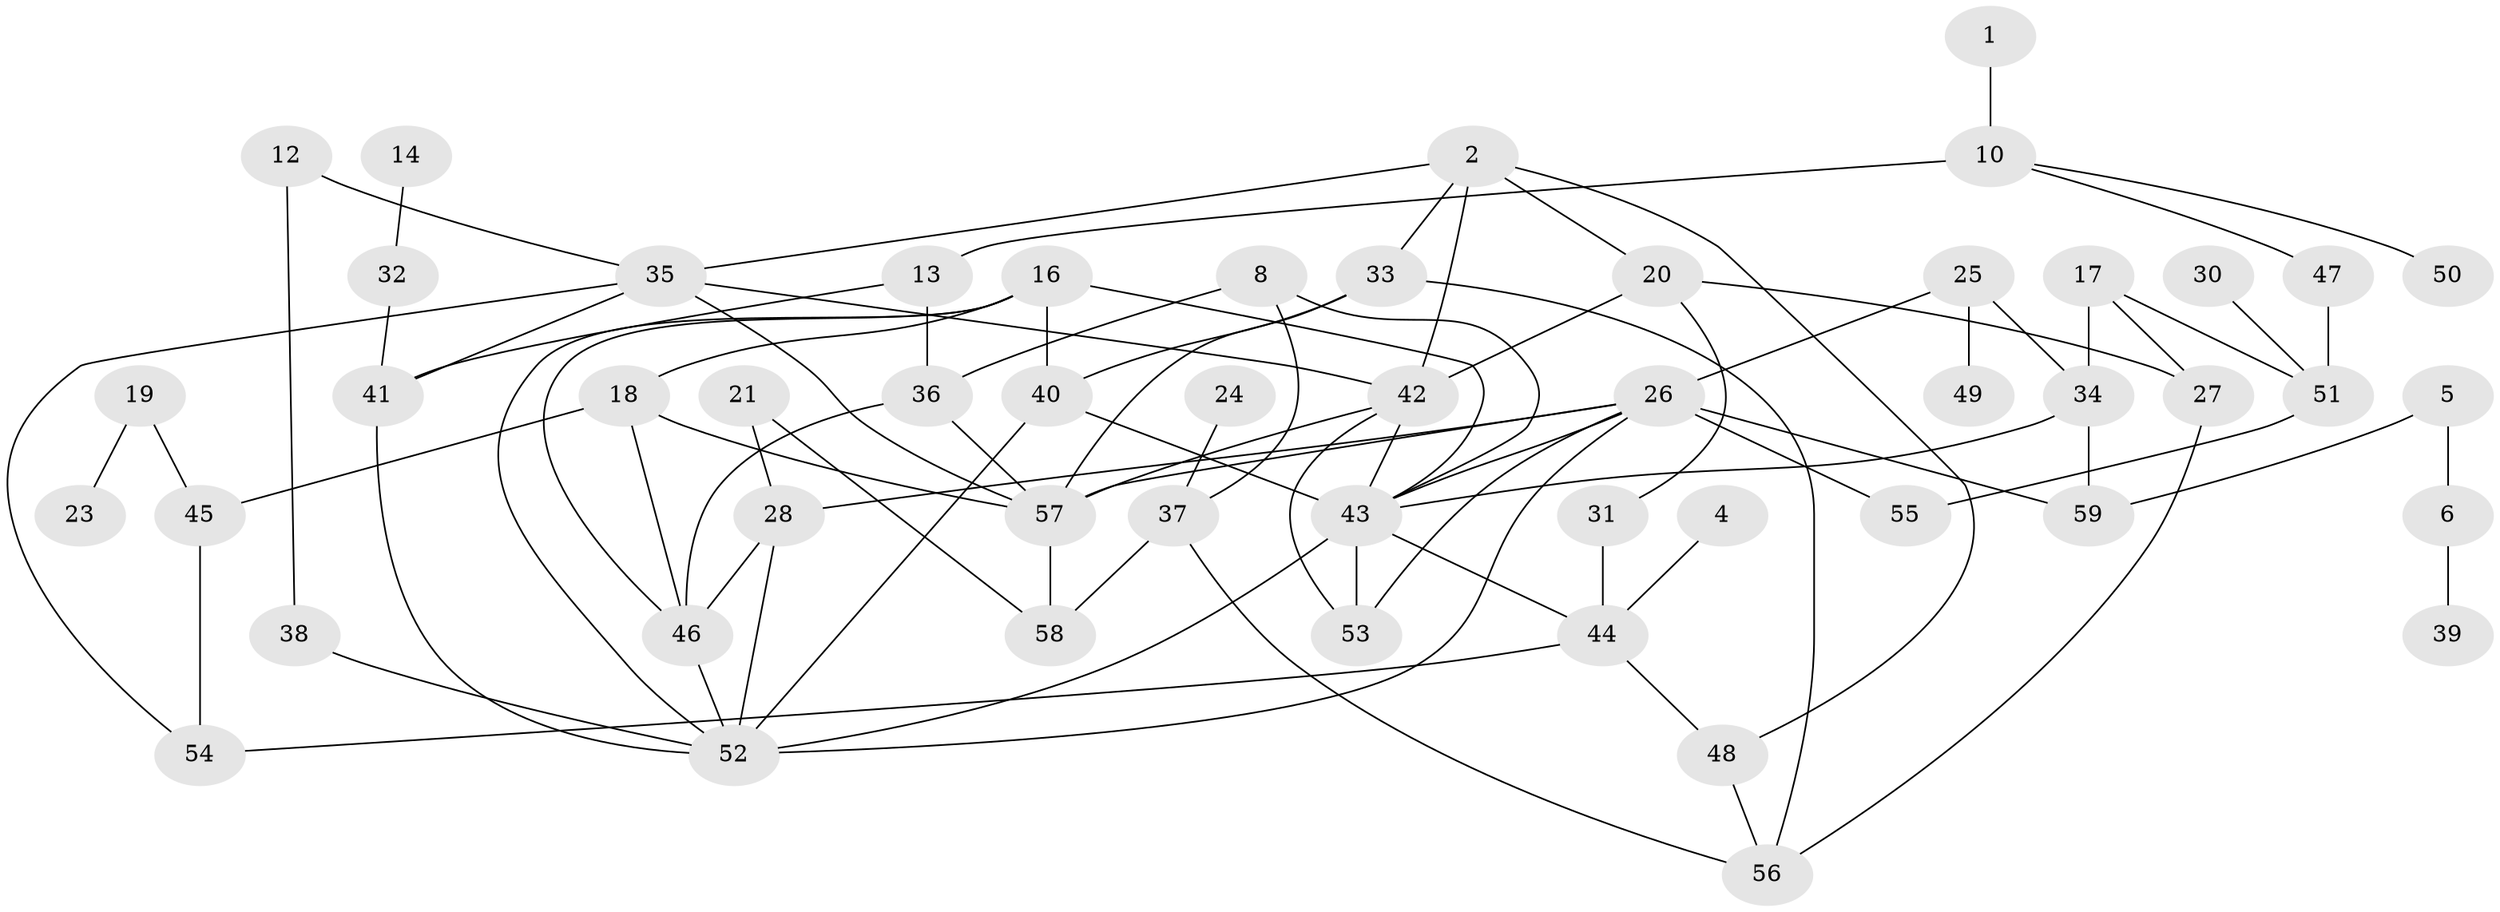 // original degree distribution, {3: 0.2857142857142857, 1: 0.20408163265306123, 5: 0.09183673469387756, 2: 0.19387755102040816, 0: 0.07142857142857142, 4: 0.11224489795918367, 6: 0.02040816326530612, 8: 0.01020408163265306, 7: 0.01020408163265306}
// Generated by graph-tools (version 1.1) at 2025/35/03/04/25 23:35:46]
// undirected, 52 vertices, 87 edges
graph export_dot {
  node [color=gray90,style=filled];
  1;
  2;
  4;
  5;
  6;
  8;
  10;
  12;
  13;
  14;
  16;
  17;
  18;
  19;
  20;
  21;
  23;
  24;
  25;
  26;
  27;
  28;
  30;
  31;
  32;
  33;
  34;
  35;
  36;
  37;
  38;
  39;
  40;
  41;
  42;
  43;
  44;
  45;
  46;
  47;
  48;
  49;
  50;
  51;
  52;
  53;
  54;
  55;
  56;
  57;
  58;
  59;
  1 -- 10 [weight=1.0];
  2 -- 20 [weight=1.0];
  2 -- 33 [weight=1.0];
  2 -- 35 [weight=1.0];
  2 -- 42 [weight=1.0];
  2 -- 48 [weight=1.0];
  4 -- 44 [weight=1.0];
  5 -- 6 [weight=2.0];
  5 -- 59 [weight=1.0];
  6 -- 39 [weight=1.0];
  8 -- 36 [weight=1.0];
  8 -- 37 [weight=1.0];
  8 -- 43 [weight=1.0];
  10 -- 13 [weight=2.0];
  10 -- 47 [weight=1.0];
  10 -- 50 [weight=1.0];
  12 -- 35 [weight=1.0];
  12 -- 38 [weight=1.0];
  13 -- 36 [weight=1.0];
  13 -- 41 [weight=1.0];
  14 -- 32 [weight=1.0];
  16 -- 18 [weight=1.0];
  16 -- 40 [weight=1.0];
  16 -- 43 [weight=1.0];
  16 -- 46 [weight=1.0];
  16 -- 52 [weight=1.0];
  17 -- 27 [weight=1.0];
  17 -- 34 [weight=1.0];
  17 -- 51 [weight=1.0];
  18 -- 45 [weight=1.0];
  18 -- 46 [weight=1.0];
  18 -- 57 [weight=1.0];
  19 -- 23 [weight=1.0];
  19 -- 45 [weight=1.0];
  20 -- 27 [weight=1.0];
  20 -- 31 [weight=1.0];
  20 -- 42 [weight=1.0];
  21 -- 28 [weight=1.0];
  21 -- 58 [weight=1.0];
  24 -- 37 [weight=1.0];
  25 -- 26 [weight=1.0];
  25 -- 34 [weight=1.0];
  25 -- 49 [weight=1.0];
  26 -- 28 [weight=1.0];
  26 -- 43 [weight=1.0];
  26 -- 52 [weight=1.0];
  26 -- 53 [weight=1.0];
  26 -- 55 [weight=2.0];
  26 -- 57 [weight=1.0];
  26 -- 59 [weight=1.0];
  27 -- 56 [weight=1.0];
  28 -- 46 [weight=1.0];
  28 -- 52 [weight=1.0];
  30 -- 51 [weight=1.0];
  31 -- 44 [weight=1.0];
  32 -- 41 [weight=1.0];
  33 -- 40 [weight=1.0];
  33 -- 56 [weight=1.0];
  33 -- 57 [weight=1.0];
  34 -- 43 [weight=1.0];
  34 -- 59 [weight=1.0];
  35 -- 41 [weight=1.0];
  35 -- 42 [weight=1.0];
  35 -- 54 [weight=1.0];
  35 -- 57 [weight=1.0];
  36 -- 46 [weight=1.0];
  36 -- 57 [weight=1.0];
  37 -- 56 [weight=1.0];
  37 -- 58 [weight=1.0];
  38 -- 52 [weight=1.0];
  40 -- 43 [weight=1.0];
  40 -- 52 [weight=1.0];
  41 -- 52 [weight=1.0];
  42 -- 43 [weight=1.0];
  42 -- 53 [weight=1.0];
  42 -- 57 [weight=1.0];
  43 -- 44 [weight=1.0];
  43 -- 52 [weight=1.0];
  43 -- 53 [weight=1.0];
  44 -- 48 [weight=1.0];
  44 -- 54 [weight=1.0];
  45 -- 54 [weight=1.0];
  46 -- 52 [weight=1.0];
  47 -- 51 [weight=1.0];
  48 -- 56 [weight=1.0];
  51 -- 55 [weight=1.0];
  57 -- 58 [weight=1.0];
}
